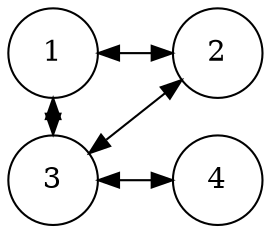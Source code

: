 digraph G {
	rankdir = LR
	node[shape = circle , height = .6, fixedsize = true];
	edge[dir=both];

	1 -> 2;
	2 -> 3 [constraint=false];
	1 -> 3 [constraint=false];
	3 -> 4;

}